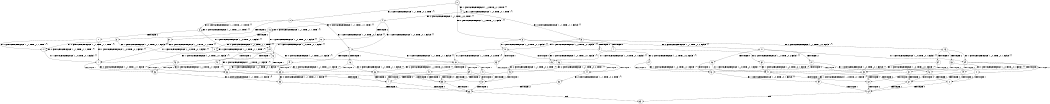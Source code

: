 digraph BCG {
size = "7, 10.5";
center = TRUE;
node [shape = circle];
0 [peripheries = 2];
0 -> 1 [label = "EX !1 !ATOMIC_EXCH_BRANCH (1, +0, TRUE, +0, 1, TRUE) !{}"];
0 -> 2 [label = "EX !2 !ATOMIC_EXCH_BRANCH (1, +1, TRUE, +0, 2, TRUE) !{}"];
0 -> 3 [label = "EX !0 !ATOMIC_EXCH_BRANCH (1, +1, TRUE, +1, 1, FALSE) !{}"];
1 -> 4 [label = "EX !2 !ATOMIC_EXCH_BRANCH (1, +1, TRUE, +0, 2, TRUE) !{}"];
1 -> 5 [label = "EX !0 !ATOMIC_EXCH_BRANCH (1, +1, TRUE, +1, 1, FALSE) !{}"];
1 -> 1 [label = "EX !1 !ATOMIC_EXCH_BRANCH (1, +0, TRUE, +0, 1, TRUE) !{}"];
2 -> 6 [label = "TERMINATE !2"];
2 -> 7 [label = "EX !1 !ATOMIC_EXCH_BRANCH (1, +0, TRUE, +0, 1, FALSE) !{}"];
2 -> 8 [label = "EX !0 !ATOMIC_EXCH_BRANCH (1, +1, TRUE, +1, 1, TRUE) !{}"];
3 -> 9 [label = "TERMINATE !0"];
3 -> 10 [label = "EX !1 !ATOMIC_EXCH_BRANCH (1, +0, TRUE, +0, 1, FALSE) !{}"];
3 -> 11 [label = "EX !2 !ATOMIC_EXCH_BRANCH (1, +1, TRUE, +0, 2, FALSE) !{}"];
4 -> 12 [label = "TERMINATE !2"];
4 -> 13 [label = "EX !0 !ATOMIC_EXCH_BRANCH (1, +1, TRUE, +1, 1, TRUE) !{}"];
4 -> 7 [label = "EX !1 !ATOMIC_EXCH_BRANCH (1, +0, TRUE, +0, 1, FALSE) !{}"];
5 -> 14 [label = "TERMINATE !0"];
5 -> 15 [label = "EX !2 !ATOMIC_EXCH_BRANCH (1, +1, TRUE, +0, 2, FALSE) !{}"];
5 -> 10 [label = "EX !1 !ATOMIC_EXCH_BRANCH (1, +0, TRUE, +0, 1, FALSE) !{}"];
6 -> 16 [label = "EX !1 !ATOMIC_EXCH_BRANCH (1, +0, TRUE, +0, 1, FALSE) !{}"];
6 -> 17 [label = "EX !0 !ATOMIC_EXCH_BRANCH (1, +1, TRUE, +1, 1, TRUE) !{}"];
7 -> 18 [label = "TERMINATE !1"];
7 -> 19 [label = "TERMINATE !2"];
7 -> 20 [label = "EX !0 !ATOMIC_EXCH_BRANCH (1, +1, TRUE, +1, 1, FALSE) !{}"];
8 -> 21 [label = "TERMINATE !2"];
8 -> 22 [label = "EX !1 !ATOMIC_EXCH_BRANCH (1, +0, TRUE, +0, 1, FALSE) !{}"];
8 -> 8 [label = "EX !0 !ATOMIC_EXCH_BRANCH (1, +1, TRUE, +1, 1, TRUE) !{}"];
9 -> 23 [label = "EX !1 !ATOMIC_EXCH_BRANCH (1, +0, TRUE, +0, 1, FALSE) !{}"];
9 -> 24 [label = "EX !2 !ATOMIC_EXCH_BRANCH (1, +1, TRUE, +0, 2, FALSE) !{}"];
10 -> 25 [label = "TERMINATE !1"];
10 -> 26 [label = "TERMINATE !0"];
10 -> 20 [label = "EX !2 !ATOMIC_EXCH_BRANCH (1, +1, TRUE, +0, 2, TRUE) !{}"];
11 -> 27 [label = "TERMINATE !2"];
11 -> 28 [label = "TERMINATE !0"];
11 -> 29 [label = "EX !1 !ATOMIC_EXCH_BRANCH (1, +0, TRUE, +0, 1, FALSE) !{}"];
12 -> 16 [label = "EX !1 !ATOMIC_EXCH_BRANCH (1, +0, TRUE, +0, 1, FALSE) !{}"];
12 -> 30 [label = "EX !0 !ATOMIC_EXCH_BRANCH (1, +1, TRUE, +1, 1, TRUE) !{}"];
13 -> 31 [label = "TERMINATE !2"];
13 -> 22 [label = "EX !1 !ATOMIC_EXCH_BRANCH (1, +0, TRUE, +0, 1, FALSE) !{}"];
13 -> 13 [label = "EX !0 !ATOMIC_EXCH_BRANCH (1, +1, TRUE, +1, 1, TRUE) !{}"];
14 -> 23 [label = "EX !1 !ATOMIC_EXCH_BRANCH (1, +0, TRUE, +0, 1, FALSE) !{}"];
14 -> 32 [label = "EX !2 !ATOMIC_EXCH_BRANCH (1, +1, TRUE, +0, 2, FALSE) !{}"];
15 -> 33 [label = "TERMINATE !2"];
15 -> 34 [label = "TERMINATE !0"];
15 -> 29 [label = "EX !1 !ATOMIC_EXCH_BRANCH (1, +0, TRUE, +0, 1, FALSE) !{}"];
16 -> 35 [label = "TERMINATE !1"];
16 -> 36 [label = "EX !0 !ATOMIC_EXCH_BRANCH (1, +1, TRUE, +1, 1, FALSE) !{}"];
17 -> 37 [label = "EX !1 !ATOMIC_EXCH_BRANCH (1, +0, TRUE, +0, 1, FALSE) !{}"];
17 -> 17 [label = "EX !0 !ATOMIC_EXCH_BRANCH (1, +1, TRUE, +1, 1, TRUE) !{}"];
18 -> 35 [label = "TERMINATE !2"];
18 -> 38 [label = "EX !0 !ATOMIC_EXCH_BRANCH (1, +1, TRUE, +1, 1, FALSE) !{}"];
19 -> 35 [label = "TERMINATE !1"];
19 -> 36 [label = "EX !0 !ATOMIC_EXCH_BRANCH (1, +1, TRUE, +1, 1, FALSE) !{}"];
20 -> 39 [label = "TERMINATE !1"];
20 -> 40 [label = "TERMINATE !2"];
20 -> 41 [label = "TERMINATE !0"];
21 -> 17 [label = "EX !0 !ATOMIC_EXCH_BRANCH (1, +1, TRUE, +1, 1, TRUE) !{}"];
21 -> 37 [label = "EX !1 !ATOMIC_EXCH_BRANCH (1, +0, TRUE, +0, 1, FALSE) !{}"];
22 -> 42 [label = "TERMINATE !1"];
22 -> 43 [label = "TERMINATE !2"];
22 -> 20 [label = "EX !0 !ATOMIC_EXCH_BRANCH (1, +1, TRUE, +1, 1, FALSE) !{}"];
23 -> 44 [label = "TERMINATE !1"];
23 -> 45 [label = "EX !2 !ATOMIC_EXCH_BRANCH (1, +1, TRUE, +0, 2, TRUE) !{}"];
24 -> 46 [label = "TERMINATE !2"];
24 -> 47 [label = "EX !1 !ATOMIC_EXCH_BRANCH (1, +0, TRUE, +0, 1, FALSE) !{}"];
25 -> 44 [label = "TERMINATE !0"];
25 -> 38 [label = "EX !2 !ATOMIC_EXCH_BRANCH (1, +1, TRUE, +0, 2, TRUE) !{}"];
26 -> 44 [label = "TERMINATE !1"];
26 -> 45 [label = "EX !2 !ATOMIC_EXCH_BRANCH (1, +1, TRUE, +0, 2, TRUE) !{}"];
27 -> 46 [label = "TERMINATE !0"];
27 -> 48 [label = "EX !1 !ATOMIC_EXCH_BRANCH (1, +0, TRUE, +0, 1, FALSE) !{}"];
28 -> 46 [label = "TERMINATE !2"];
28 -> 47 [label = "EX !1 !ATOMIC_EXCH_BRANCH (1, +0, TRUE, +0, 1, FALSE) !{}"];
29 -> 49 [label = "TERMINATE !1"];
29 -> 50 [label = "TERMINATE !2"];
29 -> 51 [label = "TERMINATE !0"];
30 -> 37 [label = "EX !1 !ATOMIC_EXCH_BRANCH (1, +0, TRUE, +0, 1, FALSE) !{}"];
30 -> 30 [label = "EX !0 !ATOMIC_EXCH_BRANCH (1, +1, TRUE, +1, 1, TRUE) !{}"];
31 -> 37 [label = "EX !1 !ATOMIC_EXCH_BRANCH (1, +0, TRUE, +0, 1, FALSE) !{}"];
31 -> 30 [label = "EX !0 !ATOMIC_EXCH_BRANCH (1, +1, TRUE, +1, 1, TRUE) !{}"];
32 -> 52 [label = "TERMINATE !2"];
32 -> 47 [label = "EX !1 !ATOMIC_EXCH_BRANCH (1, +0, TRUE, +0, 1, FALSE) !{}"];
33 -> 48 [label = "EX !1 !ATOMIC_EXCH_BRANCH (1, +0, TRUE, +0, 1, FALSE) !{}"];
33 -> 52 [label = "TERMINATE !0"];
34 -> 47 [label = "EX !1 !ATOMIC_EXCH_BRANCH (1, +0, TRUE, +0, 1, FALSE) !{}"];
34 -> 52 [label = "TERMINATE !2"];
35 -> 53 [label = "EX !0 !ATOMIC_EXCH_BRANCH (1, +1, TRUE, +1, 1, FALSE) !{}"];
36 -> 54 [label = "TERMINATE !1"];
36 -> 55 [label = "TERMINATE !0"];
37 -> 56 [label = "TERMINATE !1"];
37 -> 36 [label = "EX !0 !ATOMIC_EXCH_BRANCH (1, +1, TRUE, +1, 1, FALSE) !{}"];
38 -> 54 [label = "TERMINATE !2"];
38 -> 57 [label = "TERMINATE !0"];
39 -> 54 [label = "TERMINATE !2"];
39 -> 57 [label = "TERMINATE !0"];
40 -> 54 [label = "TERMINATE !1"];
40 -> 55 [label = "TERMINATE !0"];
41 -> 57 [label = "TERMINATE !1"];
41 -> 55 [label = "TERMINATE !2"];
42 -> 38 [label = "EX !0 !ATOMIC_EXCH_BRANCH (1, +1, TRUE, +1, 1, FALSE) !{}"];
42 -> 56 [label = "TERMINATE !2"];
43 -> 36 [label = "EX !0 !ATOMIC_EXCH_BRANCH (1, +1, TRUE, +1, 1, FALSE) !{}"];
43 -> 56 [label = "TERMINATE !1"];
44 -> 58 [label = "EX !2 !ATOMIC_EXCH_BRANCH (1, +1, TRUE, +0, 2, TRUE) !{}"];
45 -> 57 [label = "TERMINATE !1"];
45 -> 55 [label = "TERMINATE !2"];
46 -> 59 [label = "EX !1 !ATOMIC_EXCH_BRANCH (1, +0, TRUE, +0, 1, FALSE) !{}"];
47 -> 60 [label = "TERMINATE !1"];
47 -> 61 [label = "TERMINATE !2"];
48 -> 62 [label = "TERMINATE !1"];
48 -> 61 [label = "TERMINATE !0"];
49 -> 62 [label = "TERMINATE !2"];
49 -> 60 [label = "TERMINATE !0"];
50 -> 62 [label = "TERMINATE !1"];
50 -> 61 [label = "TERMINATE !0"];
51 -> 60 [label = "TERMINATE !1"];
51 -> 61 [label = "TERMINATE !2"];
52 -> 59 [label = "EX !1 !ATOMIC_EXCH_BRANCH (1, +0, TRUE, +0, 1, FALSE) !{}"];
53 -> 63 [label = "TERMINATE !0"];
54 -> 63 [label = "TERMINATE !0"];
55 -> 63 [label = "TERMINATE !1"];
56 -> 53 [label = "EX !0 !ATOMIC_EXCH_BRANCH (1, +1, TRUE, +1, 1, FALSE) !{}"];
57 -> 63 [label = "TERMINATE !2"];
58 -> 63 [label = "TERMINATE !2"];
59 -> 64 [label = "TERMINATE !1"];
60 -> 64 [label = "TERMINATE !2"];
61 -> 64 [label = "TERMINATE !1"];
62 -> 64 [label = "TERMINATE !0"];
63 -> 65 [label = "exit"];
64 -> 65 [label = "exit"];
}
